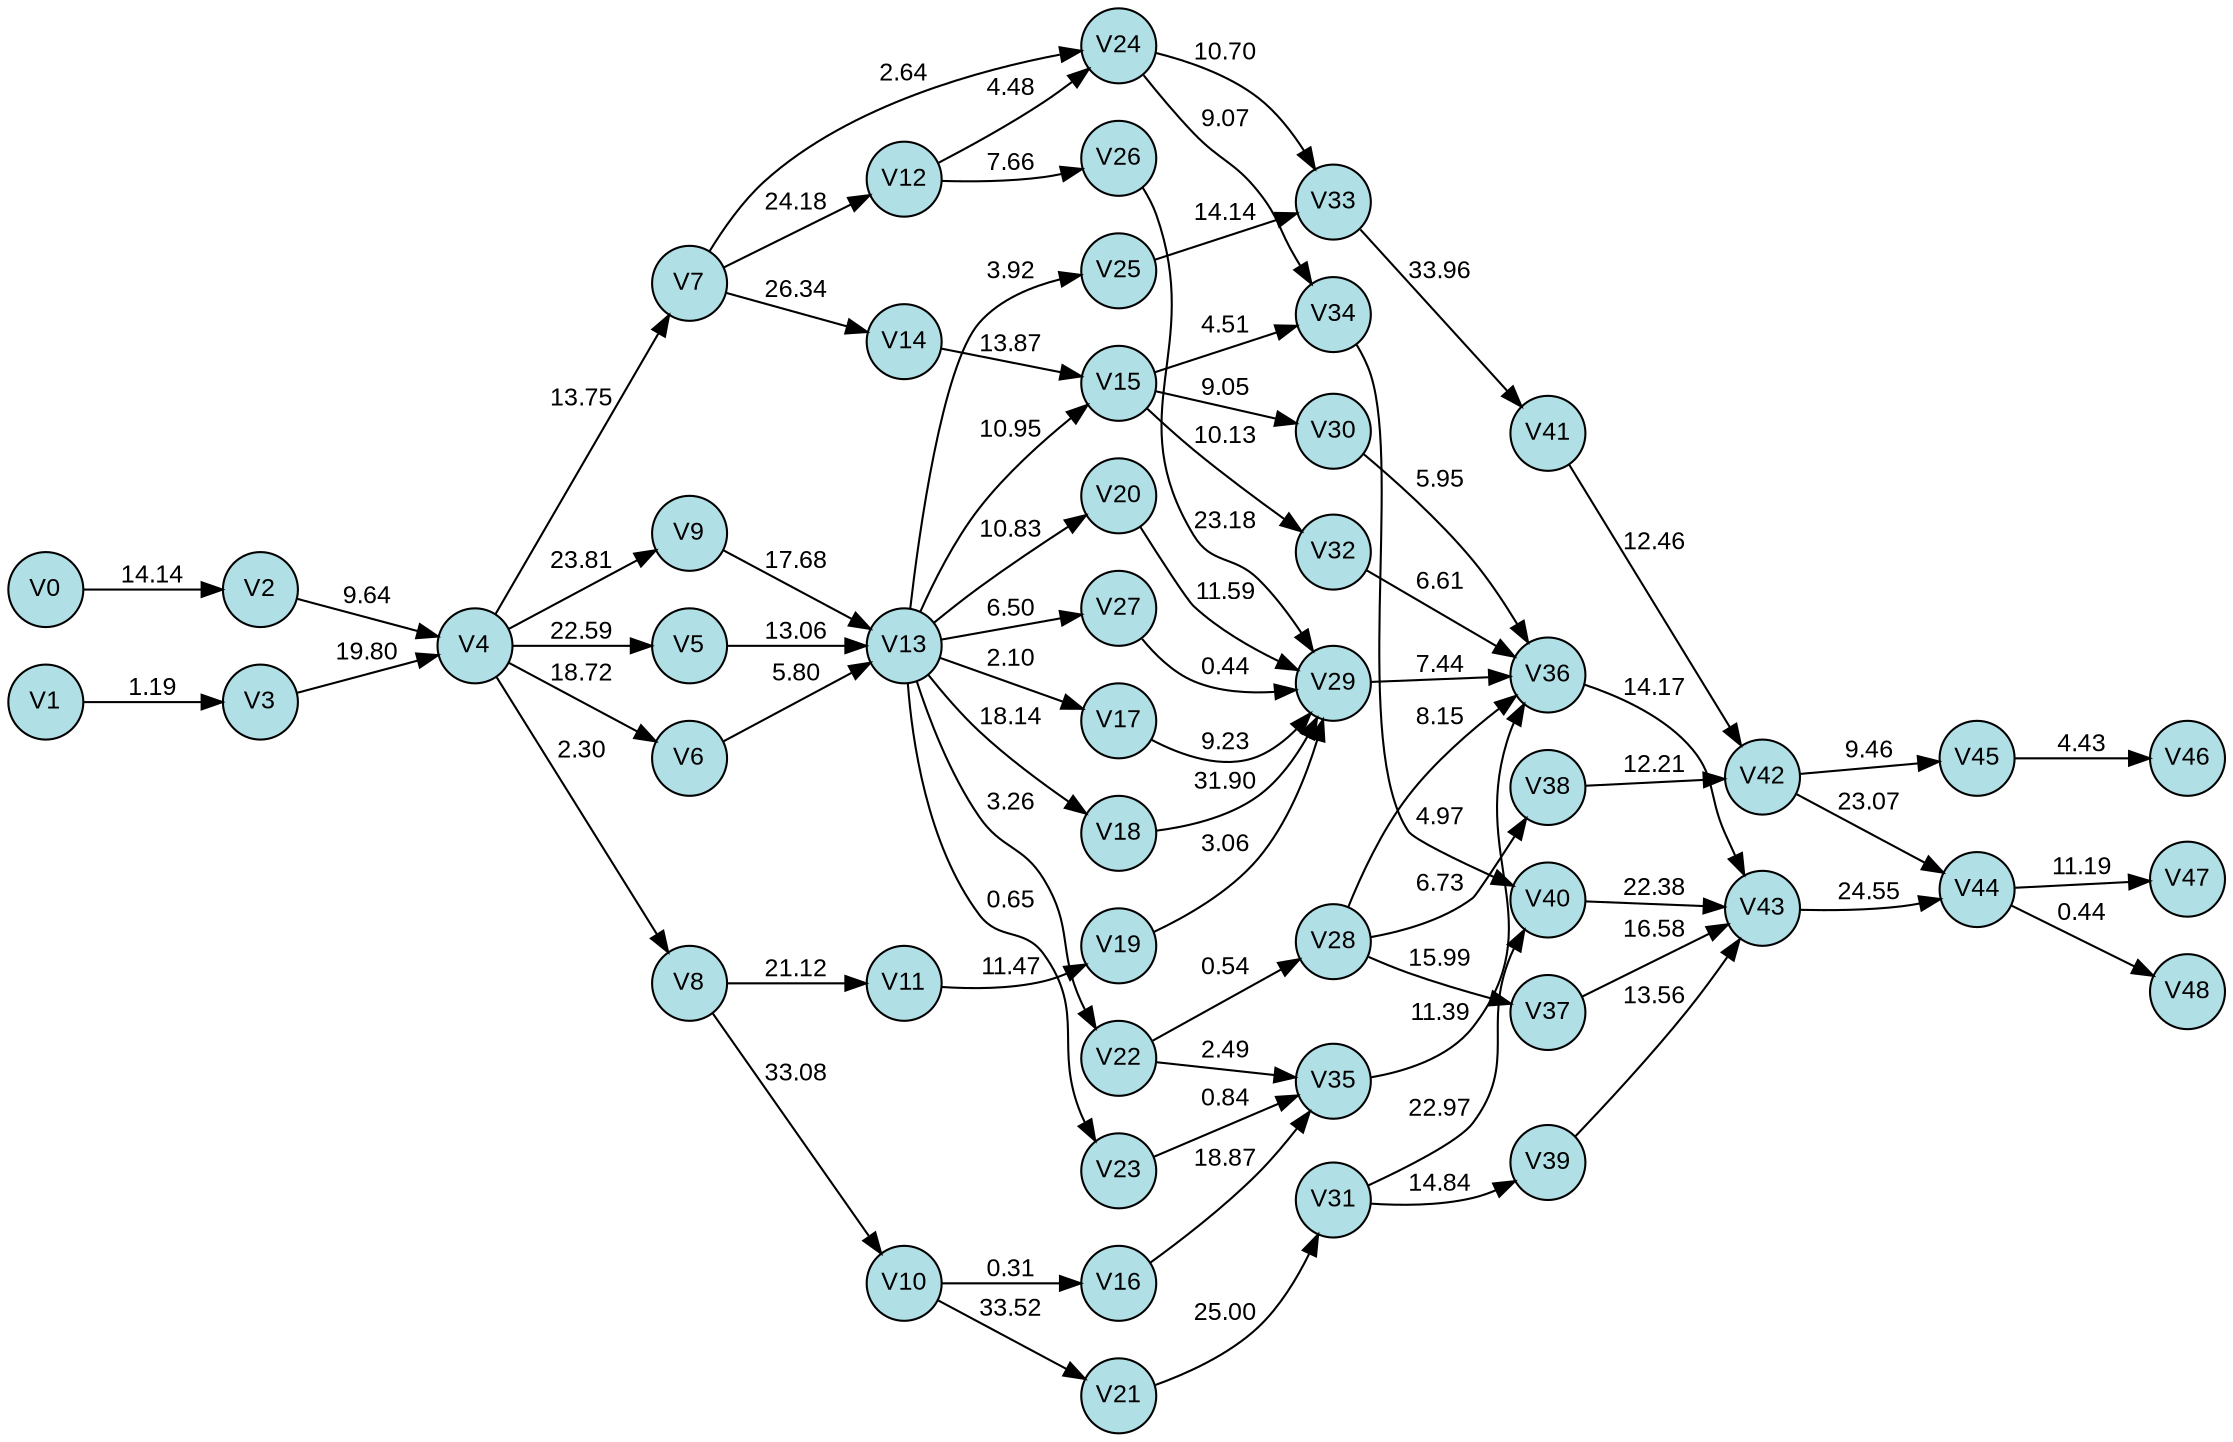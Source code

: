 digraph {
  splines=true;

node [margin=0 fontname=arial fontcolor=black fontsize=12 shape=circle width=0.5 fixedsize=true style=filled fillcolor=powderblue]

  0 [label="V0"]
  1 [label="V1"]
  2 [label="V2"]
  3 [label="V3"]
  4 [label="V4"]
  5 [label="V5"]
  6 [label="V6"]
  7 [label="V7"]
  8 [label="V8"]
  9 [label="V9"]
  10 [label="V10"]
  11 [label="V11"]
  12 [label="V12"]
  13 [label="V13"]
  14 [label="V14"]
  15 [label="V15"]
  16 [label="V16"]
  17 [label="V17"]
  18 [label="V18"]
  19 [label="V19"]
  20 [label="V20"]
  21 [label="V21"]
  22 [label="V22"]
  23 [label="V23"]
  24 [label="V24"]
  25 [label="V25"]
  26 [label="V26"]
  27 [label="V27"]
  28 [label="V28"]
  29 [label="V29"]
  30 [label="V30"]
  31 [label="V31"]
  32 [label="V32"]
  33 [label="V33"]
  34 [label="V34"]
  35 [label="V35"]
  36 [label="V36"]
  37 [label="V37"]
  38 [label="V38"]
  39 [label="V39"]
  40 [label="V40"]
  41 [label="V41"]
  42 [label="V42"]
  43 [label="V43"]
  44 [label="V44"]
  45 [label="V45"]
  46 [label="V46"]
  47 [label="V47"]
  48 [label="V48"]
rankdir=LR

edge [margin=0 fontname=arial fontcolor=black fontsize=12]

	0 -> 2 [label="14.14"]
	1 -> 3 [label="1.19"]
	2 -> 4 [label="9.64"]
	3 -> 4 [label="19.80"]
	4 -> 5 [label="22.59"]
	4 -> 6 [label="18.72"]
	4 -> 7 [label="13.75"]
	4 -> 8 [label="2.30"]
	4 -> 9 [label="23.81"]
	5 -> 13 [label="13.06"]
	6 -> 13 [label="5.80"]
	7 -> 12 [label="24.18"]
	7 -> 14 [label="26.34"]
	7 -> 24 [label="2.64"]
	8 -> 10 [label="33.08"]
	8 -> 11 [label="21.12"]
	9 -> 13 [label="17.68"]
	10 -> 16 [label="0.31"]
	10 -> 21 [label="33.52"]
	11 -> 19 [label="11.47"]
	12 -> 24 [label="4.48"]
	12 -> 26 [label="7.66"]
	13 -> 15 [label="10.95"]
	13 -> 17 [label="2.10"]
	13 -> 18 [label="18.14"]
	13 -> 20 [label="10.83"]
	13 -> 22 [label="3.26"]
	13 -> 23 [label="0.65"]
	13 -> 25 [label="3.92"]
	13 -> 27 [label="6.50"]
	14 -> 15 [label="13.87"]
	15 -> 30 [label="9.05"]
	15 -> 32 [label="10.13"]
	15 -> 34 [label="4.51"]
	16 -> 35 [label="18.87"]
	17 -> 29 [label="9.23"]
	18 -> 29 [label="31.90"]
	19 -> 29 [label="3.06"]
	20 -> 29 [label="11.59"]
	21 -> 31 [label="25.00"]
	22 -> 28 [label="0.54"]
	22 -> 35 [label="2.49"]
	23 -> 35 [label="0.84"]
	24 -> 33 [label="10.70"]
	24 -> 34 [label="9.07"]
	25 -> 33 [label="14.14"]
	26 -> 29 [label="23.18"]
	27 -> 29 [label="0.44"]
	28 -> 36 [label="8.15"]
	28 -> 37 [label="15.99"]
	28 -> 38 [label="6.73"]
	29 -> 36 [label="7.44"]
	30 -> 36 [label="5.95"]
	31 -> 39 [label="14.84"]
	31 -> 40 [label="22.97"]
	32 -> 36 [label="6.61"]
	33 -> 41 [label="33.96"]
	34 -> 40 [label="4.97"]
	35 -> 36 [label="11.39"]
	36 -> 43 [label="14.17"]
	37 -> 43 [label="16.58"]
	38 -> 42 [label="12.21"]
	39 -> 43 [label="13.56"]
	40 -> 43 [label="22.38"]
	41 -> 42 [label="12.46"]
	42 -> 44 [label="23.07"]
	42 -> 45 [label="9.46"]
	43 -> 44 [label="24.55"]
	44 -> 47 [label="11.19"]
	44 -> 48 [label="0.44"]
	45 -> 46 [label="4.43"]
	{rank=same  0, 1}
	{rank=same  2, 3}
	{rank=same  4}
	{rank=same  5, 6, 7, 8, 9}
	{rank=same  10, 11, 12, 13, 14}
	{rank=same  15, 16, 17, 18, 19, 20, 21, 22, 23, 24, 25, 26, 27}
	{rank=same  28, 29, 30, 31, 32, 33, 34, 35}
	{rank=same  36, 37, 38, 39, 40, 41}
	{rank=same  42, 43}
	{rank=same  44, 45}
	{rank=same  46, 47, 48}
} 

